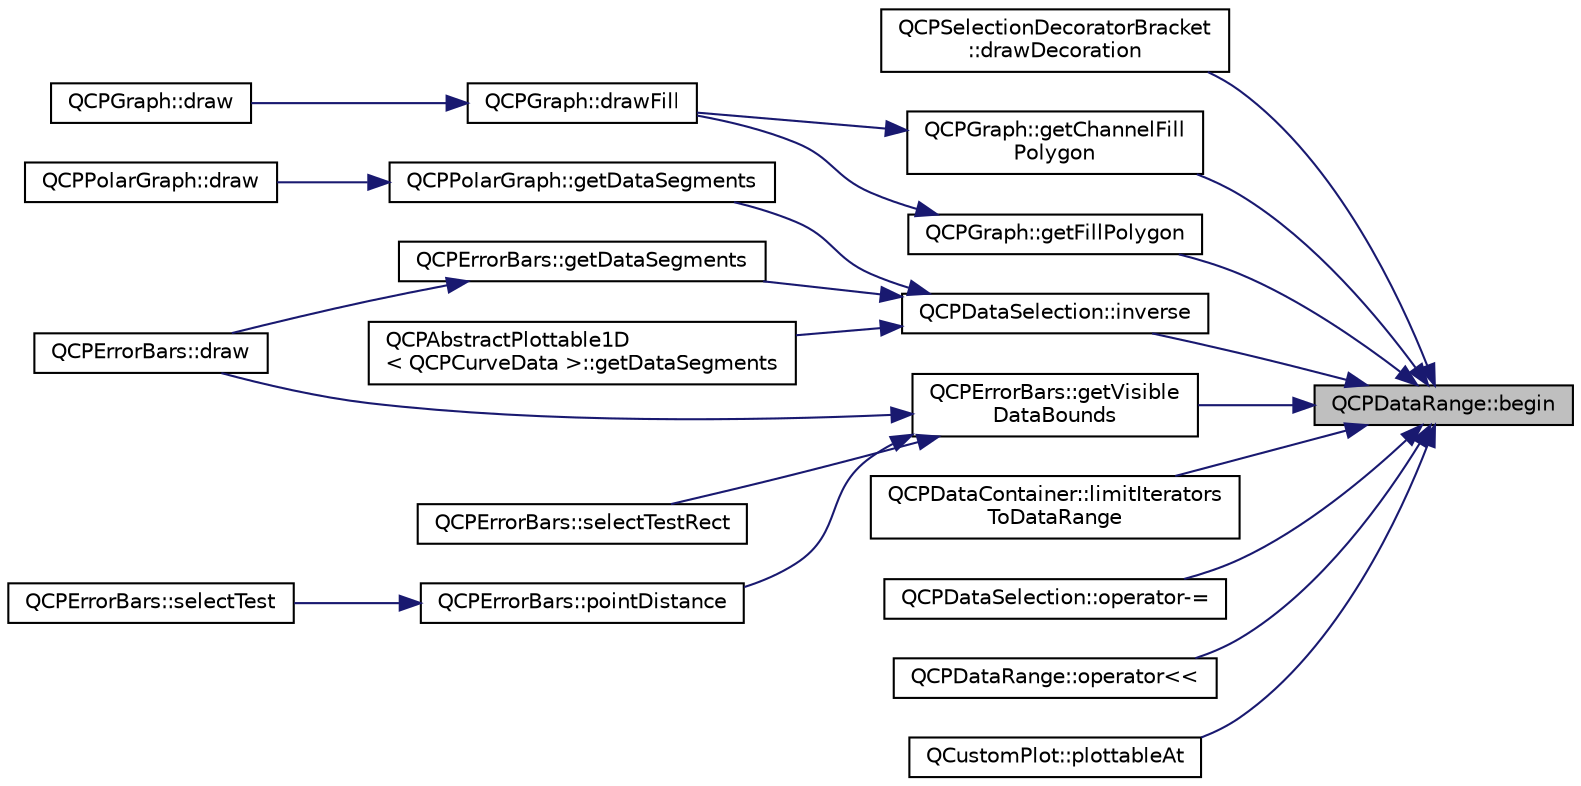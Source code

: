 digraph "QCPDataRange::begin"
{
 // LATEX_PDF_SIZE
  edge [fontname="Helvetica",fontsize="10",labelfontname="Helvetica",labelfontsize="10"];
  node [fontname="Helvetica",fontsize="10",shape=record];
  rankdir="RL";
  Node1 [label="QCPDataRange::begin",height=0.2,width=0.4,color="black", fillcolor="grey75", style="filled", fontcolor="black",tooltip=" "];
  Node1 -> Node2 [dir="back",color="midnightblue",fontsize="10",style="solid",fontname="Helvetica"];
  Node2 [label="QCPSelectionDecoratorBracket\l::drawDecoration",height=0.2,width=0.4,color="black", fillcolor="white", style="filled",URL="$classQCPSelectionDecoratorBracket.html#a9ebe2e729b5012c0a995d788f87fac22",tooltip=" "];
  Node1 -> Node3 [dir="back",color="midnightblue",fontsize="10",style="solid",fontname="Helvetica"];
  Node3 [label="QCPGraph::getChannelFill\lPolygon",height=0.2,width=0.4,color="black", fillcolor="white", style="filled",URL="$classQCPGraph.html#a27f29ed181e97f29d50384ab611773c1",tooltip=" "];
  Node3 -> Node4 [dir="back",color="midnightblue",fontsize="10",style="solid",fontname="Helvetica"];
  Node4 [label="QCPGraph::drawFill",height=0.2,width=0.4,color="black", fillcolor="white", style="filled",URL="$classQCPGraph.html#a67c5ea573f604efd8bf121a0b7a380d1",tooltip=" "];
  Node4 -> Node5 [dir="back",color="midnightblue",fontsize="10",style="solid",fontname="Helvetica"];
  Node5 [label="QCPGraph::draw",height=0.2,width=0.4,color="black", fillcolor="white", style="filled",URL="$classQCPGraph.html#a2b0849598f06e834b43ce18cd13bcdc3",tooltip=" "];
  Node1 -> Node6 [dir="back",color="midnightblue",fontsize="10",style="solid",fontname="Helvetica"];
  Node6 [label="QCPGraph::getFillPolygon",height=0.2,width=0.4,color="black", fillcolor="white", style="filled",URL="$classQCPGraph.html#af73d5fe97cde966785bfd67201e44391",tooltip=" "];
  Node6 -> Node4 [dir="back",color="midnightblue",fontsize="10",style="solid",fontname="Helvetica"];
  Node1 -> Node7 [dir="back",color="midnightblue",fontsize="10",style="solid",fontname="Helvetica"];
  Node7 [label="QCPErrorBars::getVisible\lDataBounds",height=0.2,width=0.4,color="black", fillcolor="white", style="filled",URL="$classQCPErrorBars.html#aac9ffa98815035d300b2e9a67495ba4c",tooltip=" "];
  Node7 -> Node8 [dir="back",color="midnightblue",fontsize="10",style="solid",fontname="Helvetica"];
  Node8 [label="QCPErrorBars::draw",height=0.2,width=0.4,color="black", fillcolor="white", style="filled",URL="$classQCPErrorBars.html#a801e85931372abf2a1034bfb2eac5cd2",tooltip=" "];
  Node7 -> Node9 [dir="back",color="midnightblue",fontsize="10",style="solid",fontname="Helvetica"];
  Node9 [label="QCPErrorBars::pointDistance",height=0.2,width=0.4,color="black", fillcolor="white", style="filled",URL="$classQCPErrorBars.html#a8e904076bad643f43af28b95f21c1b88",tooltip=" "];
  Node9 -> Node10 [dir="back",color="midnightblue",fontsize="10",style="solid",fontname="Helvetica"];
  Node10 [label="QCPErrorBars::selectTest",height=0.2,width=0.4,color="black", fillcolor="white", style="filled",URL="$classQCPErrorBars.html#a35d48d6b283898e725cc9f3fb38c2769",tooltip=" "];
  Node7 -> Node11 [dir="back",color="midnightblue",fontsize="10",style="solid",fontname="Helvetica"];
  Node11 [label="QCPErrorBars::selectTestRect",height=0.2,width=0.4,color="black", fillcolor="white", style="filled",URL="$classQCPErrorBars.html#ad7c727736599dfb173f0952082e1a5b6",tooltip=" "];
  Node1 -> Node12 [dir="back",color="midnightblue",fontsize="10",style="solid",fontname="Helvetica"];
  Node12 [label="QCPDataSelection::inverse",height=0.2,width=0.4,color="black", fillcolor="white", style="filled",URL="$classQCPDataSelection.html#ae8097f4e4ffee7b1b5df27c93eb365db",tooltip=" "];
  Node12 -> Node13 [dir="back",color="midnightblue",fontsize="10",style="solid",fontname="Helvetica"];
  Node13 [label="QCPAbstractPlottable1D\l\< QCPCurveData \>::getDataSegments",height=0.2,width=0.4,color="black", fillcolor="white", style="filled",URL="$classQCPAbstractPlottable1D.html#ae890e62ce403c54f575c73b9529f1af8",tooltip=" "];
  Node12 -> Node14 [dir="back",color="midnightblue",fontsize="10",style="solid",fontname="Helvetica"];
  Node14 [label="QCPErrorBars::getDataSegments",height=0.2,width=0.4,color="black", fillcolor="white", style="filled",URL="$classQCPErrorBars.html#a243e0bb2563fc2e9f08efd77e7175abf",tooltip=" "];
  Node14 -> Node8 [dir="back",color="midnightblue",fontsize="10",style="solid",fontname="Helvetica"];
  Node12 -> Node15 [dir="back",color="midnightblue",fontsize="10",style="solid",fontname="Helvetica"];
  Node15 [label="QCPPolarGraph::getDataSegments",height=0.2,width=0.4,color="black", fillcolor="white", style="filled",URL="$classQCPPolarGraph.html#a984e21a4d3189d3fce60a3b883a86752",tooltip=" "];
  Node15 -> Node16 [dir="back",color="midnightblue",fontsize="10",style="solid",fontname="Helvetica"];
  Node16 [label="QCPPolarGraph::draw",height=0.2,width=0.4,color="black", fillcolor="white", style="filled",URL="$classQCPPolarGraph.html#a2a053fc53b7945cd2e3b93cef9cade9a",tooltip=" "];
  Node1 -> Node17 [dir="back",color="midnightblue",fontsize="10",style="solid",fontname="Helvetica"];
  Node17 [label="QCPDataContainer::limitIterators\lToDataRange",height=0.2,width=0.4,color="black", fillcolor="white", style="filled",URL="$classQCPDataContainer.html#aa1b36f5ae86a5a5a0b92141d3a0945c4",tooltip=" "];
  Node1 -> Node18 [dir="back",color="midnightblue",fontsize="10",style="solid",fontname="Helvetica"];
  Node18 [label="QCPDataSelection::operator-=",height=0.2,width=0.4,color="black", fillcolor="white", style="filled",URL="$classQCPDataSelection.html#a8d18b20d20dde737eefc10967e31cf73",tooltip=" "];
  Node1 -> Node19 [dir="back",color="midnightblue",fontsize="10",style="solid",fontname="Helvetica"];
  Node19 [label="QCPDataRange::operator\<\<",height=0.2,width=0.4,color="black", fillcolor="white", style="filled",URL="$classQCPDataRange.html#a486dd7af8a090ed069672e3510e6a082",tooltip=" "];
  Node1 -> Node20 [dir="back",color="midnightblue",fontsize="10",style="solid",fontname="Helvetica"];
  Node20 [label="QCustomPlot::plottableAt",height=0.2,width=0.4,color="black", fillcolor="white", style="filled",URL="$classQCustomPlot.html#a545c0e63e13a4fbac3d5acbd8a03ef6f",tooltip=" "];
}
